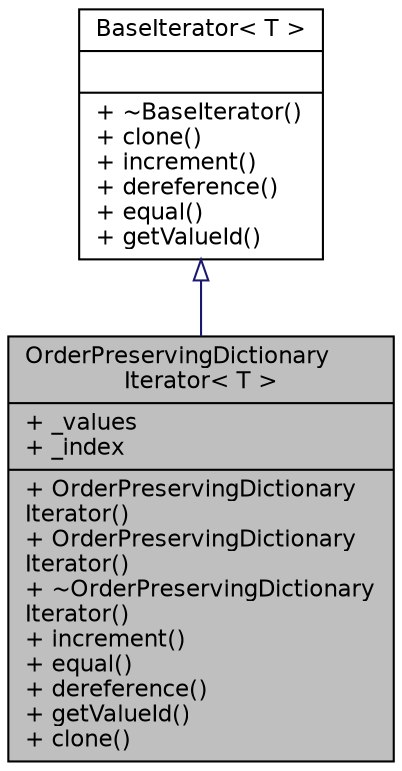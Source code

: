digraph "OrderPreservingDictionaryIterator&lt; T &gt;"
{
  edge [fontname="Helvetica",fontsize="11",labelfontname="Helvetica",labelfontsize="11"];
  node [fontname="Helvetica",fontsize="11",shape=record];
  Node1 [label="{OrderPreservingDictionary\lIterator\< T \>\n|+ _values\l+ _index\l|+ OrderPreservingDictionary\lIterator()\l+ OrderPreservingDictionary\lIterator()\l+ ~OrderPreservingDictionary\lIterator()\l+ increment()\l+ equal()\l+ dereference()\l+ getValueId()\l+ clone()\l}",height=0.2,width=0.4,color="black", fillcolor="grey75", style="filled" fontcolor="black"];
  Node2 -> Node1 [dir="back",color="midnightblue",fontsize="11",style="solid",arrowtail="onormal",fontname="Helvetica"];
  Node2 [label="{BaseIterator\< T \>\n||+ ~BaseIterator()\l+ clone()\l+ increment()\l+ dereference()\l+ equal()\l+ getValueId()\l}",height=0.2,width=0.4,color="black", fillcolor="white", style="filled",URL="$class_base_iterator.html"];
}
